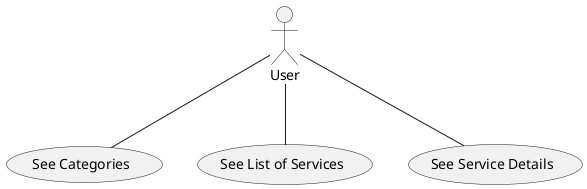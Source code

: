 @startuml Content Service Use Cases

actor User

User -- (See Categories)
User -- (See List of Services)
User -- (See Service Details)

@enduml
